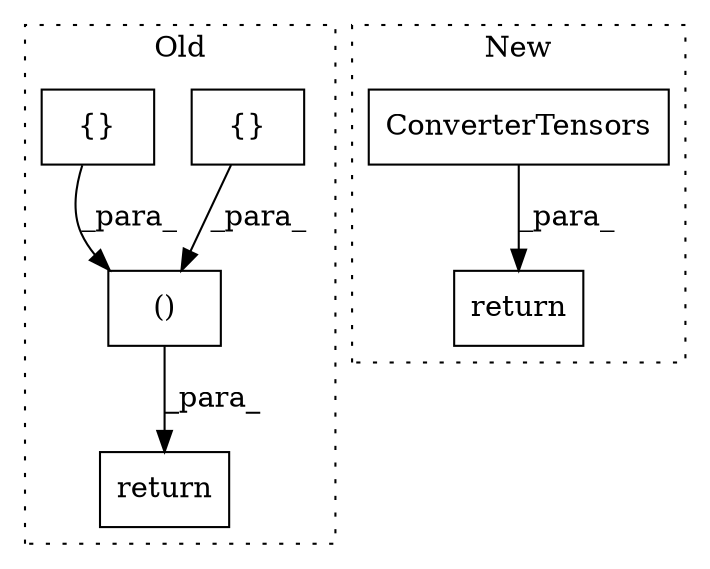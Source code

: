 digraph G {
subgraph cluster0 {
1 [label="{}" a="4" s="20957" l="2" shape="box"];
3 [label="()" a="106" s="20924" l="35" shape="box"];
4 [label="{}" a="4" s="20933" l="2" shape="box"];
6 [label="return" a="41" s="20910" l="14" shape="box"];
label = "Old";
style="dotted";
}
subgraph cluster1 {
2 [label="ConverterTensors" a="32" s="25106,25145" l="17,1" shape="box"];
5 [label="return" a="41" s="25099" l="7" shape="box"];
label = "New";
style="dotted";
}
1 -> 3 [label="_para_"];
2 -> 5 [label="_para_"];
3 -> 6 [label="_para_"];
4 -> 3 [label="_para_"];
}